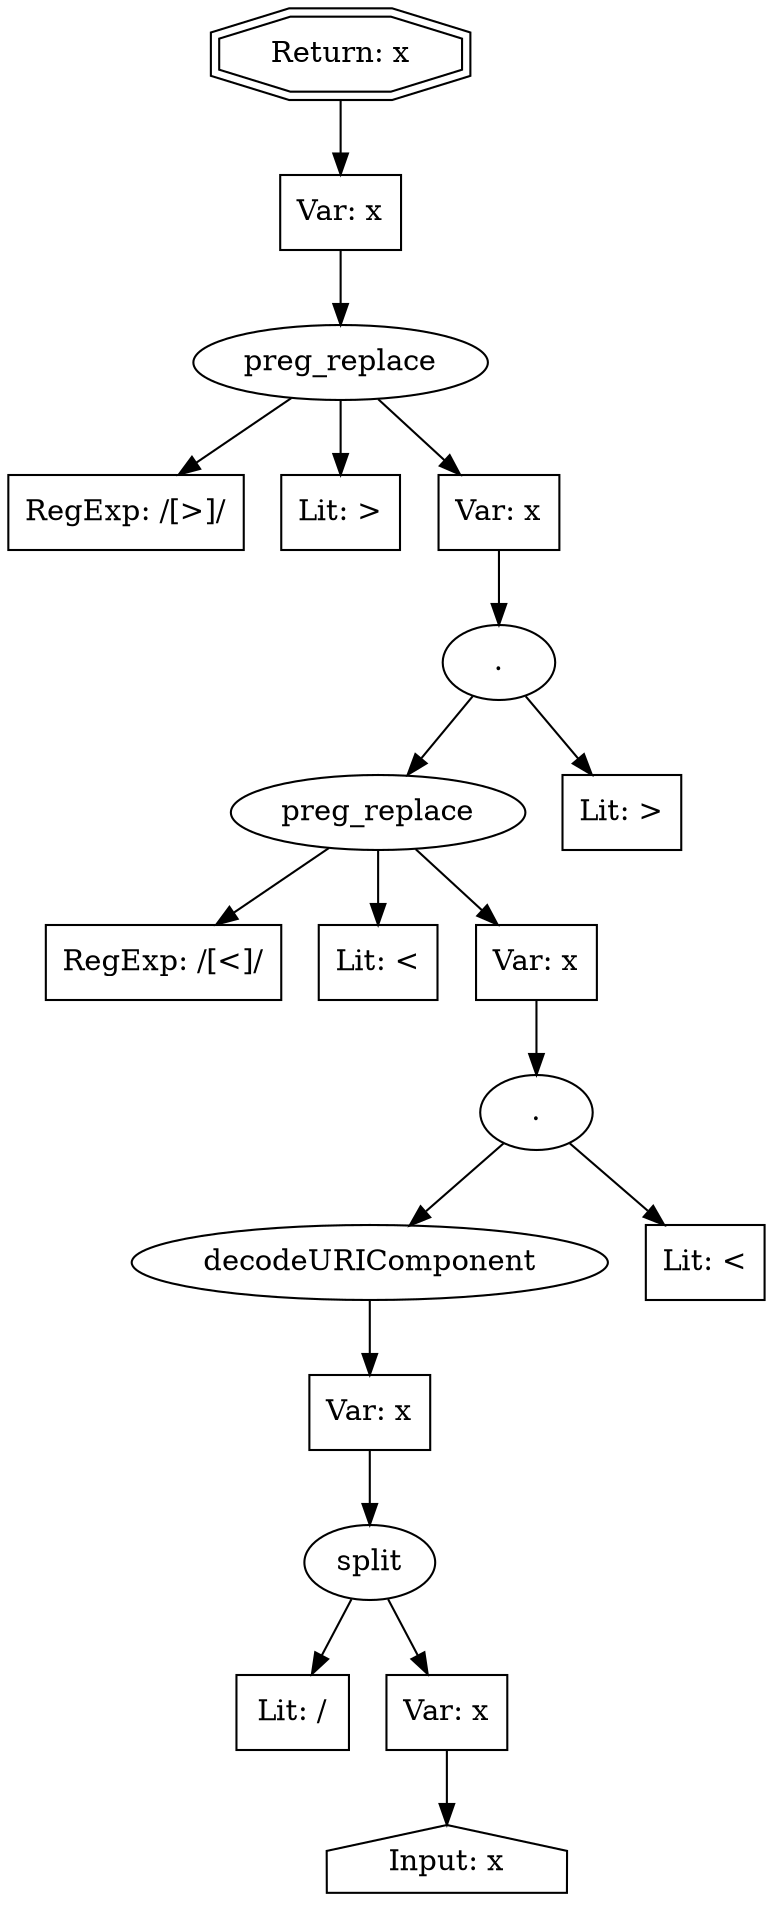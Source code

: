 // Finding: 9fdf7e41-ae4d-472e-8e94-080f6da12a63
// Finding.url: https://www.example90.com/events/#!view/event/event_id/270586"></iframe></style></script></object></embed></textarea><img src=x onerror=taintfoxLog('fcfd12efdd2340dd89b6cbba541cb09f')><!--/*
// Finding.parentloc: https://www.example90.com/events/#!view/event/event_id/270586"></iframe></style></script></object></embed></textarea><img src=x onerror=taintfoxLog('fcfd12efdd2340dd89b6cbba541cb09f')><!--/*
// Finding.domain: www.example90.com
// Finding.base_domain: example90.com
// Finding.source: location.href
// Finding.sink: innerHTML
// Sanitizer.score: 2
// Sanitizer.name: parseUrlArgString
// Sanitizer.location: https://lwcal.example90.com/live/resource/js/%5Clivewhale%5Cthirdparty%5Cjquery%5Cjquery.browser.js/%5Clivewhale%5Cthirdparty%5Cjquery%5Cjquery.fitvids.js/%5Clivewhale%5Cthirdparty%5Cjqueryui%5Cjquery-ui.widget.js/%5Clivewhale%5Cthirdparty%5Cimagesloaded.js/%5Clivewhale%5Cscripts%5Clwui%5Cjquery.lw-overlay.js/%5Clivewhale%5Cscripts%5Clwui%5Cjquery.lw-slideshow.js/%5Clivewhale%5Cscripts%5Clwui%5Cjquery.lw-hoverbox.js/%5Clivewhale%5Cscripts%5Ccommon.js/%5Clivewhale%5Ctheme%5Ccore%5Cscripts%5Cfrontend.js/%5Clivewhale%5Cthirdparty%5Clodash.min.js/%5Clivewhale%5Cplugins%5Cjquery%5Cjquery.lwGoogleMapsEmbed.js/%5Clivewhale%5Cthirdparty%5Cjquery%5Cjquery.hashchange.min.js/%5Clivewhale%5Ctheme%5Ccore%5Cscripts%5Cpayments.js/%5Clivewhale%5Ctheme%5Ccore%5Cscripts%5Ccalendar.js/%5C_ingredients%5Cthemes%5Ccalendar-bootstrap%5Cscripts%5Ccalendar-custom.js?cache=300 - parseHash:67:13972
// Finding.begin: 3
// Finding.end: 11
// Finding.original_uuid: a652332d-e928-4675-8dba-985e5129cde9
// Finding.TwentyFiveMillionFlowsId: -154122082
// Finding.script: https://www.example90.com/assets/public/scu.js
// Finding.line: 9357
// Exploit.uuid: fcfd12ef-dd23-40dd-89b6-cbba541cb09f
// Exploit.success: false
// Exploit.status: validated
// Exploit.method: C
// Exploit.type: html
// Exploit.token: attribute
// Exploit.content: href
// Exploit.quote_type: "
// Exploit.tag: a
// Exploit.break_out: 270586"></iframe></style></script></object></embed></textarea><img src=x onerror=
// Exploit.break_in: ><!--/*
// Exploit.payload: 270586"></iframe></style></script></object></embed></textarea><img src=x onerror=taintfoxLog(1)><!--/*
// Exploit.begin_taint_url: 49
// Exploit.end_taint_url: 55
// Exploit.replace_begin_url: 49
// Exploit.replace_end_url: 55
// Exploit.replace_begin_param: 1283
// Exploit.replace_end_param: 1289
// Issues.LargestEncodeAttrStringChain: 0
// Issues.LargestTextFragmentEncodeChainLength: 0
// Issues.HasApproximation: false
// Issues.HasMissingImplementation: false
// Issues.HasInfiniteRegexWithFunctionReplacer: false
// Issues.MergedSplitAndJoins: false
// Issues.HasUrlInRhsOfReplace: false
// Issues.HasUrlInLhsOfReplace: false
// Issues.HasCookieValueInLhsOfreplace: false
// Issues.HasCookieValueInRhsOfreplace: false
// Issues.HasCookieValueInMatchPattern: false
// Issues.HasCookieValueInExecPattern: false
// Issues.RemovedLRConcats: true
// Issues.RemovedReplaceArtifacts: false
// Issues.HasUrlInMatchPattern: false
// Issues.HasUrlInExecPattern: false
// Issues.RemovedNOPreplaces: false
// Issues.Known_sanitizer: false
// DepGraph.hash: 1835271931
// DepGraph.sanitizer_hash: 927955723
// Removed LR concats 
// Removed LR concats 
// Removed LR concats 
// Removed LR concats 
digraph cfg {
n0 [shape=house, label="Input: x"];
n1 [shape=ellipse, label="split"];
n2 [shape=box, label="Lit: /"];
n3 [shape=box, label="Var: x"];
n4 [shape=ellipse, label="decodeURIComponent"];
n5 [shape=box, label="Var: x"];
n6 [shape=ellipse, label="."];
n7 [shape=box, label="Lit: &lt;"];
n8 [shape=ellipse, label="preg_replace"];
n9 [shape=box, label="RegExp: /[<]/"];
n10 [shape=box, label="Lit: &lt;"];
n11 [shape=box, label="Var: x"];
n12 [shape=ellipse, label="."];
n13 [shape=box, label="Lit: &gt;"];
n14 [shape=ellipse, label="preg_replace"];
n15 [shape=box, label="RegExp: /[>]/"];
n16 [shape=box, label="Lit: &gt;"];
n17 [shape=box, label="Var: x"];
n18 [shape=box, label="Var: x"];
n19 [shape=doubleoctagon, label="Return: x"];
n3 -> n0;
n1 -> n2;
n1 -> n3;
n5 -> n1;
n4 -> n5;
n6 -> n4;
n6 -> n7;
n11 -> n6;
n8 -> n9;
n8 -> n10;
n8 -> n11;
n12 -> n8;
n12 -> n13;
n17 -> n12;
n14 -> n15;
n14 -> n16;
n14 -> n17;
n18 -> n14;
n19 -> n18;
}